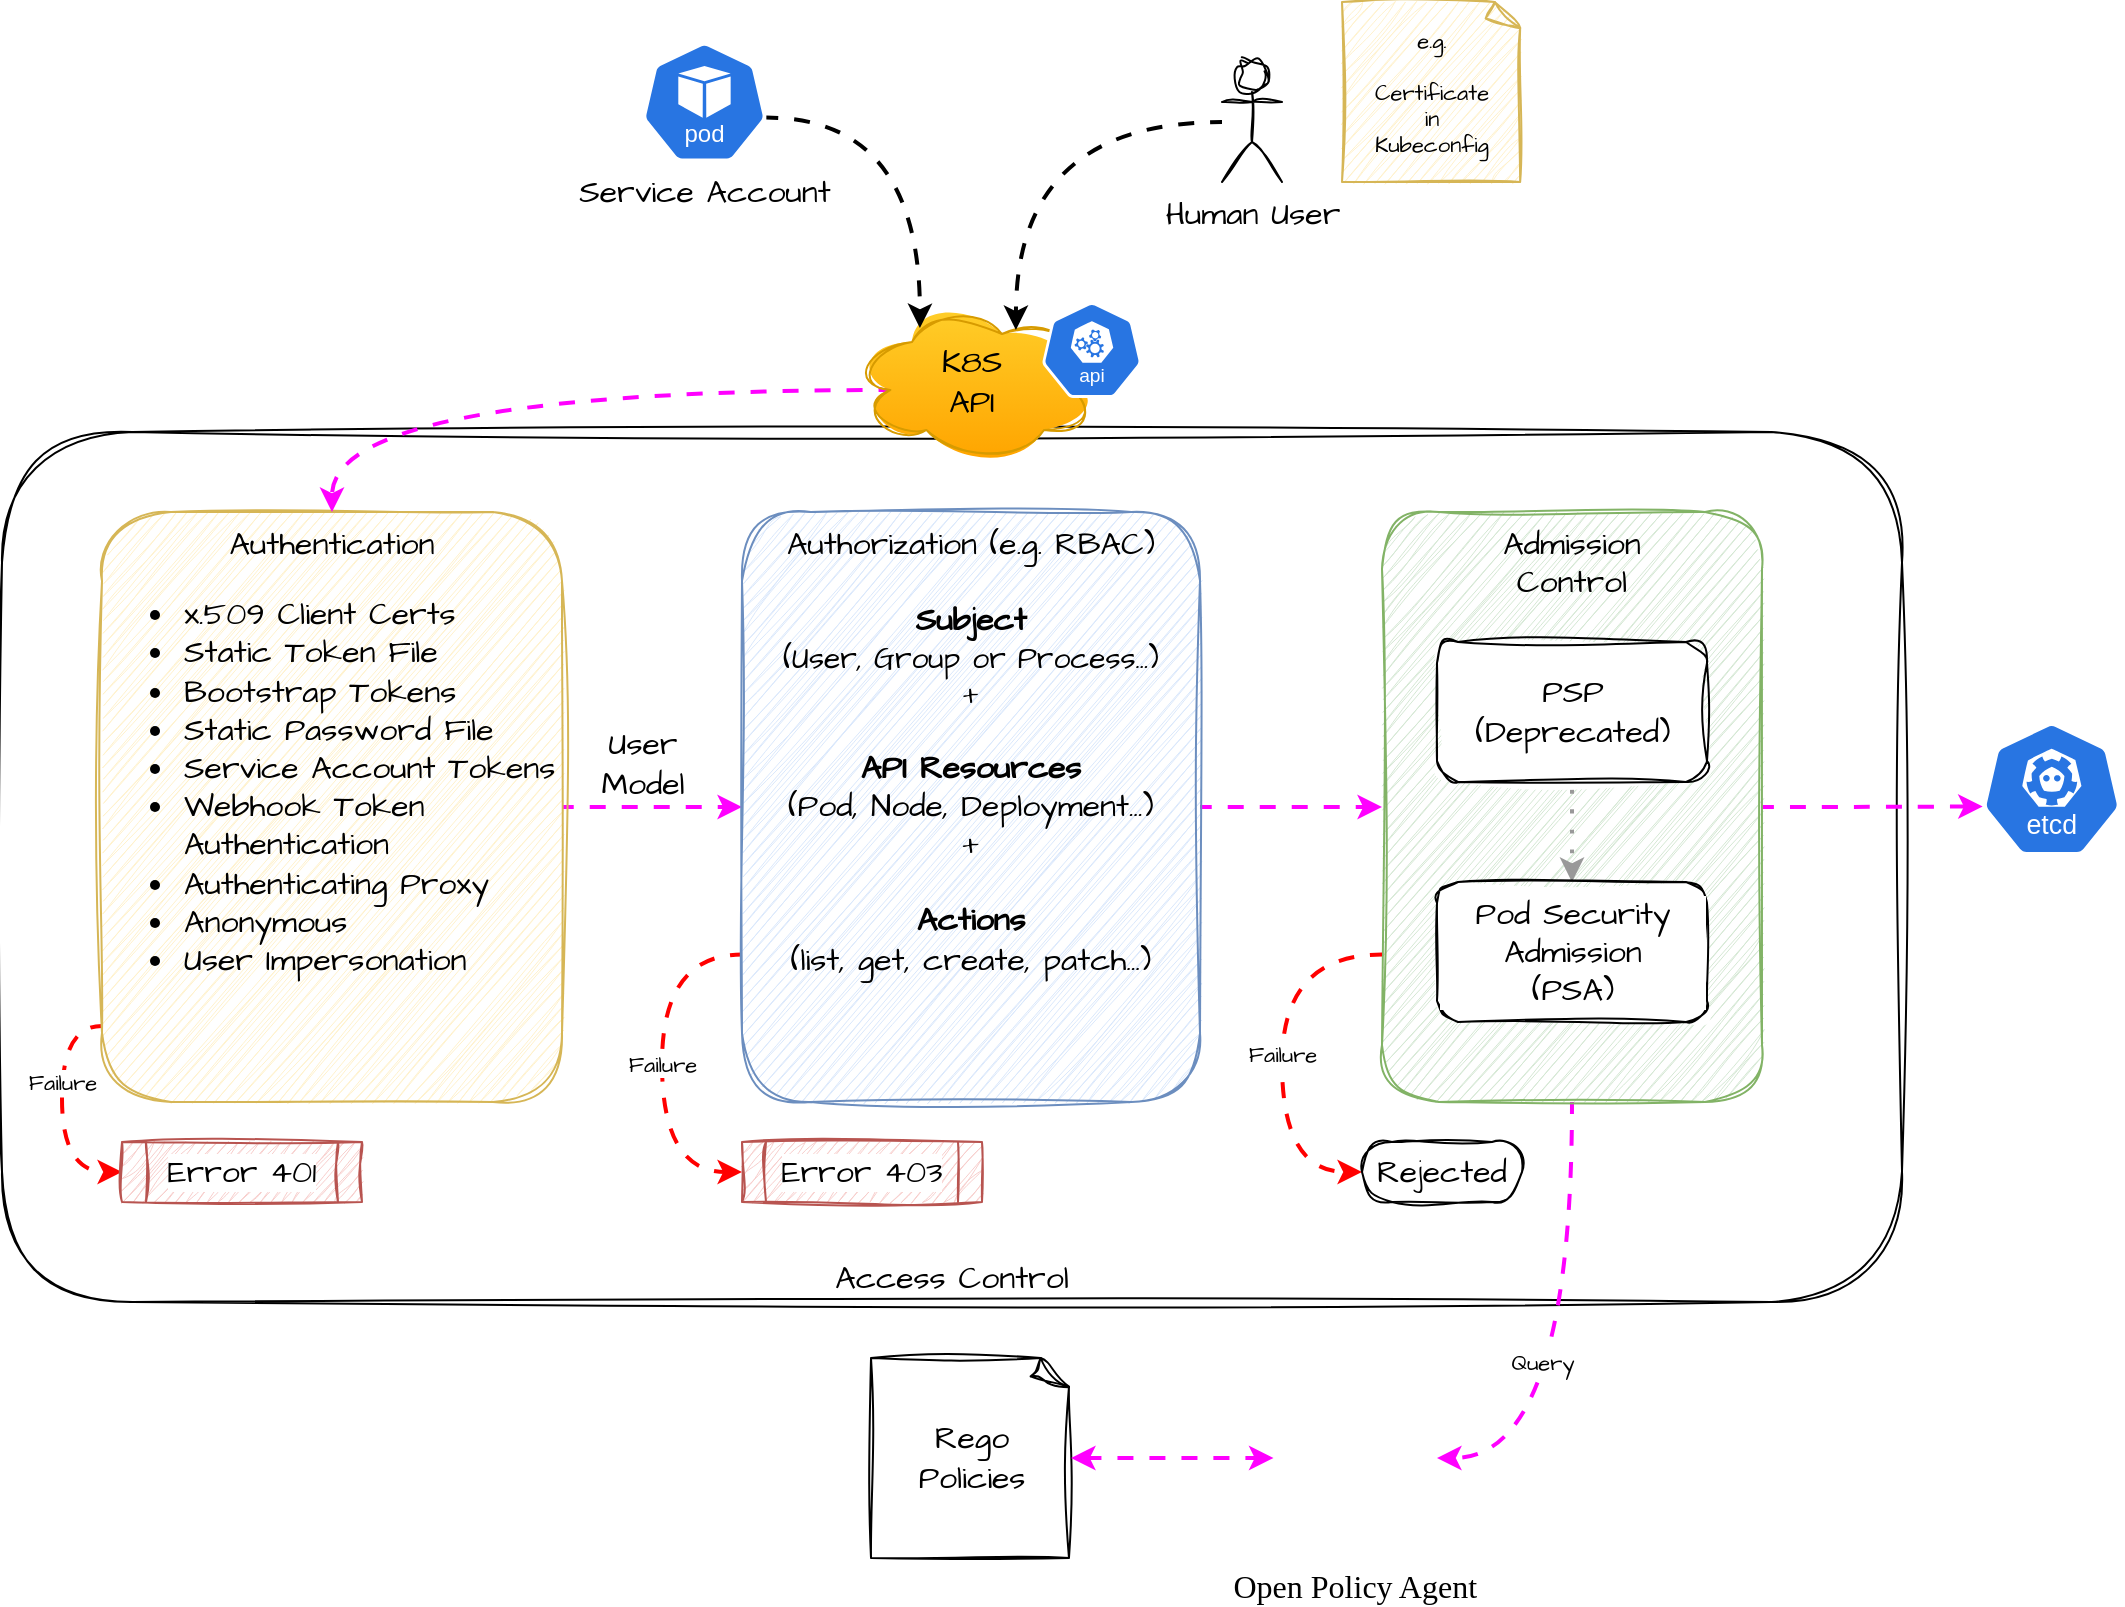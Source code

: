 <mxfile version="24.2.5" type="device">
  <diagram name="Page-1" id="8dl3DKZyjdpJ0TNHHw6Z">
    <mxGraphModel dx="2074" dy="868" grid="1" gridSize="10" guides="1" tooltips="1" connect="1" arrows="1" fold="1" page="1" pageScale="1" pageWidth="850" pageHeight="1100" math="0" shadow="0">
      <root>
        <mxCell id="0" />
        <mxCell id="1" parent="0" />
        <mxCell id="a2yFGxT0MX_JKMXEXwrU-6" value="Access Control" style="rounded=1;whiteSpace=wrap;html=1;sketch=1;hachureGap=4;jiggle=2;curveFitting=1;fontFamily=Architects Daughter;fontSource=https%3A%2F%2Ffonts.googleapis.com%2Fcss%3Ffamily%3DArchitects%2BDaughter;fontSize=16;verticalAlign=bottom;" parent="1" vertex="1">
          <mxGeometry x="-50" y="315" width="950" height="435" as="geometry" />
        </mxCell>
        <mxCell id="a2yFGxT0MX_JKMXEXwrU-13" value="User&lt;div&gt;Model&lt;/div&gt;" style="edgeStyle=orthogonalEdgeStyle;rounded=0;hachureGap=4;orthogonalLoop=1;jettySize=auto;html=1;exitX=1;exitY=0.5;exitDx=0;exitDy=0;strokeColor=#FF00FF;strokeWidth=2;align=center;verticalAlign=middle;fontFamily=Architects Daughter;fontSource=https%3A%2F%2Ffonts.googleapis.com%2Fcss%3Ffamily%3DArchitects%2BDaughter;fontSize=16;fontColor=default;labelBackgroundColor=default;endArrow=classic;flowAnimation=1;" parent="1" source="a2yFGxT0MX_JKMXEXwrU-1" target="a2yFGxT0MX_JKMXEXwrU-2" edge="1">
          <mxGeometry x="-0.111" y="23" relative="1" as="geometry">
            <mxPoint y="1" as="offset" />
          </mxGeometry>
        </mxCell>
        <mxCell id="a2yFGxT0MX_JKMXEXwrU-18" value="Failure" style="edgeStyle=orthogonalEdgeStyle;rounded=0;hachureGap=4;orthogonalLoop=1;jettySize=auto;html=1;exitX=0;exitY=0.871;exitDx=0;exitDy=0;entryX=0;entryY=0.5;entryDx=0;entryDy=0;strokeColor=#FF0000;strokeWidth=2;align=center;verticalAlign=middle;fontFamily=Architects Daughter;fontSource=https%3A%2F%2Ffonts.googleapis.com%2Fcss%3Ffamily%3DArchitects%2BDaughter;fontSize=11;fontColor=default;labelBackgroundColor=default;endArrow=classic;flowAnimation=1;curved=1;exitPerimeter=0;" parent="1" source="a2yFGxT0MX_JKMXEXwrU-1" target="a2yFGxT0MX_JKMXEXwrU-16" edge="1">
          <mxGeometry x="-0.218" relative="1" as="geometry">
            <mxPoint as="offset" />
          </mxGeometry>
        </mxCell>
        <mxCell id="a2yFGxT0MX_JKMXEXwrU-1" value="Authentication&lt;br&gt;&lt;div&gt;&lt;ul&gt;&lt;li style=&quot;text-align: left;&quot;&gt;x.509 Client Certs&lt;/li&gt;&lt;li style=&quot;text-align: left;&quot;&gt;Static Token File&lt;/li&gt;&lt;li style=&quot;text-align: left;&quot;&gt;Bootstrap Tokens&lt;/li&gt;&lt;li style=&quot;text-align: left;&quot;&gt;Static Password File&lt;/li&gt;&lt;li style=&quot;text-align: left;&quot;&gt;Service Account Tokens&lt;/li&gt;&lt;li style=&quot;text-align: left;&quot;&gt;Webhook Token Authentication&lt;/li&gt;&lt;li style=&quot;text-align: left;&quot;&gt;Authenticating Proxy&lt;/li&gt;&lt;li style=&quot;text-align: left;&quot;&gt;Anonymous&lt;/li&gt;&lt;li style=&quot;text-align: left;&quot;&gt;User Impersonation&lt;/li&gt;&lt;/ul&gt;&lt;/div&gt;" style="rounded=1;whiteSpace=wrap;html=1;sketch=1;hachureGap=4;jiggle=2;curveFitting=1;fontFamily=Architects Daughter;fontSource=https%3A%2F%2Ffonts.googleapis.com%2Fcss%3Ffamily%3DArchitects%2BDaughter;fontSize=16;verticalAlign=top;fillColor=#fff2cc;strokeColor=#d6b656;" parent="1" vertex="1">
          <mxGeometry y="355" width="230" height="295" as="geometry" />
        </mxCell>
        <mxCell id="a2yFGxT0MX_JKMXEXwrU-14" style="edgeStyle=orthogonalEdgeStyle;rounded=0;hachureGap=4;orthogonalLoop=1;jettySize=auto;html=1;exitX=1;exitY=0.5;exitDx=0;exitDy=0;entryX=0;entryY=0.5;entryDx=0;entryDy=0;strokeColor=#FF00FF;strokeWidth=2;align=center;verticalAlign=middle;fontFamily=Architects Daughter;fontSource=https%3A%2F%2Ffonts.googleapis.com%2Fcss%3Ffamily%3DArchitects%2BDaughter;fontSize=16;fontColor=default;labelBackgroundColor=default;endArrow=classic;flowAnimation=1;" parent="1" source="a2yFGxT0MX_JKMXEXwrU-2" target="a2yFGxT0MX_JKMXEXwrU-3" edge="1">
          <mxGeometry relative="1" as="geometry" />
        </mxCell>
        <mxCell id="A9WHKj1NaMc6b1rDrTxo-18" value="Failure" style="edgeStyle=orthogonalEdgeStyle;curved=1;rounded=0;hachureGap=4;orthogonalLoop=1;jettySize=auto;html=1;exitX=0;exitY=0.75;exitDx=0;exitDy=0;entryX=0;entryY=0.5;entryDx=0;entryDy=0;strokeColor=#FF0000;strokeWidth=2;align=center;verticalAlign=middle;fontFamily=Architects Daughter;fontSource=https%3A%2F%2Ffonts.googleapis.com%2Fcss%3Ffamily%3DArchitects%2BDaughter;fontSize=11;fontColor=default;labelBackgroundColor=default;endArrow=classic;flowAnimation=1;" parent="1" source="a2yFGxT0MX_JKMXEXwrU-2" target="a2yFGxT0MX_JKMXEXwrU-17" edge="1">
          <mxGeometry relative="1" as="geometry">
            <Array as="points">
              <mxPoint x="280" y="576" />
              <mxPoint x="280" y="685" />
            </Array>
          </mxGeometry>
        </mxCell>
        <mxCell id="a2yFGxT0MX_JKMXEXwrU-2" value="Authorization (e.g. RBAC)&lt;div&gt;&lt;br&gt;&lt;/div&gt;&lt;div&gt;&lt;b&gt;Subject&lt;/b&gt;&lt;/div&gt;&lt;div style=&quot;font-size: 15px;&quot;&gt;&lt;font style=&quot;font-size: 15px;&quot;&gt;(User, Group or Process...)&lt;/font&gt;&lt;/div&gt;&lt;div style=&quot;font-size: 15px;&quot;&gt;+&lt;/div&gt;&lt;div style=&quot;font-size: 15px;&quot;&gt;&lt;br&gt;&lt;/div&gt;&lt;div&gt;&lt;b&gt;API Resources&lt;/b&gt;&lt;/div&gt;&lt;div&gt;(Pod, Node, Deployment...)&lt;/div&gt;&lt;div&gt;+&lt;/div&gt;&lt;div&gt;&lt;br&gt;&lt;/div&gt;&lt;div&gt;&lt;b&gt;Actions&lt;/b&gt;&lt;/div&gt;&lt;div&gt;(list, get, create, patch...)&lt;/div&gt;" style="rounded=1;whiteSpace=wrap;html=1;sketch=1;hachureGap=4;jiggle=2;curveFitting=1;fontFamily=Architects Daughter;fontSource=https%3A%2F%2Ffonts.googleapis.com%2Fcss%3Ffamily%3DArchitects%2BDaughter;fontSize=16;verticalAlign=top;fillColor=#dae8fc;strokeColor=#6c8ebf;" parent="1" vertex="1">
          <mxGeometry x="320" y="355" width="229" height="295" as="geometry" />
        </mxCell>
        <mxCell id="A9WHKj1NaMc6b1rDrTxo-39" value="Query" style="edgeStyle=orthogonalEdgeStyle;curved=1;rounded=0;hachureGap=4;orthogonalLoop=1;jettySize=auto;html=1;exitX=0.5;exitY=1;exitDx=0;exitDy=0;entryX=1;entryY=0.5;entryDx=0;entryDy=0;strokeColor=#FF00FF;strokeWidth=2;align=center;verticalAlign=middle;fontFamily=Architects Daughter;fontSource=https%3A%2F%2Ffonts.googleapis.com%2Fcss%3Ffamily%3DArchitects%2BDaughter;fontSize=11;fontColor=default;labelBackgroundColor=default;endArrow=classic;flowAnimation=1;" parent="1" source="a2yFGxT0MX_JKMXEXwrU-3" target="A9WHKj1NaMc6b1rDrTxo-23" edge="1">
          <mxGeometry x="0.059" y="-15" relative="1" as="geometry">
            <mxPoint x="735" y="790" as="targetPoint" />
            <mxPoint as="offset" />
          </mxGeometry>
        </mxCell>
        <mxCell id="A9WHKj1NaMc6b1rDrTxo-43" style="edgeStyle=orthogonalEdgeStyle;curved=1;rounded=0;hachureGap=4;orthogonalLoop=1;jettySize=auto;html=1;exitX=1;exitY=0.5;exitDx=0;exitDy=0;strokeColor=#FF00FF;strokeWidth=2;align=center;verticalAlign=middle;fontFamily=Architects Daughter;fontSource=https%3A%2F%2Ffonts.googleapis.com%2Fcss%3Ffamily%3DArchitects%2BDaughter;fontSize=11;fontColor=default;labelBackgroundColor=default;endArrow=classic;flowAnimation=1;entryX=0.005;entryY=0.63;entryDx=0;entryDy=0;entryPerimeter=0;" parent="1" source="a2yFGxT0MX_JKMXEXwrU-3" target="A9WHKj1NaMc6b1rDrTxo-44" edge="1">
          <mxGeometry relative="1" as="geometry">
            <mxPoint x="980" y="503" as="targetPoint" />
          </mxGeometry>
        </mxCell>
        <mxCell id="a2yFGxT0MX_JKMXEXwrU-3" value="Admission&lt;div style=&quot;font-size: 16px;&quot;&gt;Control&lt;/div&gt;" style="rounded=1;whiteSpace=wrap;html=1;sketch=1;hachureGap=4;jiggle=2;curveFitting=1;fontFamily=Architects Daughter;fontSource=https%3A%2F%2Ffonts.googleapis.com%2Fcss%3Ffamily%3DArchitects%2BDaughter;fontSize=16;verticalAlign=top;fillColor=#d5e8d4;strokeColor=#82b366;" parent="1" vertex="1">
          <mxGeometry x="640" y="355" width="190" height="295" as="geometry" />
        </mxCell>
        <mxCell id="a2yFGxT0MX_JKMXEXwrU-11" style="edgeStyle=orthogonalEdgeStyle;rounded=0;hachureGap=4;orthogonalLoop=1;jettySize=auto;html=1;exitX=0.16;exitY=0.55;exitDx=0;exitDy=0;exitPerimeter=0;fontFamily=Architects Daughter;fontSource=https%3A%2F%2Ffonts.googleapis.com%2Fcss%3Ffamily%3DArchitects%2BDaughter;flowAnimation=1;strokeWidth=2;strokeColor=#FF00FF;fontSize=16;curved=1;" parent="1" source="a2yFGxT0MX_JKMXEXwrU-4" target="a2yFGxT0MX_JKMXEXwrU-1" edge="1">
          <mxGeometry relative="1" as="geometry" />
        </mxCell>
        <mxCell id="a2yFGxT0MX_JKMXEXwrU-4" value="K8S&lt;div&gt;API&lt;/div&gt;" style="ellipse;shape=cloud;whiteSpace=wrap;html=1;sketch=1;hachureGap=4;jiggle=2;curveFitting=1;fontFamily=Architects Daughter;fontSource=https%3A%2F%2Ffonts.googleapis.com%2Fcss%3Ffamily%3DArchitects%2BDaughter;fontSize=16;fillColor=#ffcd28;gradientColor=#ffa500;strokeColor=#d79b00;" parent="1" vertex="1">
          <mxGeometry x="375" y="250" width="120" height="80" as="geometry" />
        </mxCell>
        <mxCell id="a2yFGxT0MX_JKMXEXwrU-16" value="Error 401" style="shape=process;whiteSpace=wrap;html=1;backgroundOutline=1;sketch=1;hachureGap=4;jiggle=2;curveFitting=1;fontFamily=Architects Daughter;fontSource=https%3A%2F%2Ffonts.googleapis.com%2Fcss%3Ffamily%3DArchitects%2BDaughter;fontSize=16;labelBackgroundColor=default;fillColor=#f8cecc;strokeColor=#b85450;" parent="1" vertex="1">
          <mxGeometry x="10" y="670" width="120" height="30" as="geometry" />
        </mxCell>
        <mxCell id="a2yFGxT0MX_JKMXEXwrU-17" value="Error 403" style="shape=process;whiteSpace=wrap;html=1;backgroundOutline=1;sketch=1;hachureGap=4;jiggle=2;curveFitting=1;fontFamily=Architects Daughter;fontSource=https%3A%2F%2Ffonts.googleapis.com%2Fcss%3Ffamily%3DArchitects%2BDaughter;fontSize=16;labelBackgroundColor=default;fillColor=#f8cecc;strokeColor=#b85450;" parent="1" vertex="1">
          <mxGeometry x="320" y="670" width="120" height="30" as="geometry" />
        </mxCell>
        <mxCell id="a2yFGxT0MX_JKMXEXwrU-20" style="edgeStyle=orthogonalEdgeStyle;curved=1;rounded=0;hachureGap=4;orthogonalLoop=1;jettySize=auto;html=1;exitX=0.5;exitY=1;exitDx=0;exitDy=0;strokeColor=#FF0000;strokeWidth=2;align=center;verticalAlign=middle;fontFamily=Architects Daughter;fontSource=https%3A%2F%2Ffonts.googleapis.com%2Fcss%3Ffamily%3DArchitects%2BDaughter;fontSize=11;fontColor=default;labelBackgroundColor=default;endArrow=classic;flowAnimation=1;" parent="1" edge="1">
          <mxGeometry relative="1" as="geometry">
            <mxPoint x="436" y="760" as="sourcePoint" />
            <mxPoint x="436" y="760" as="targetPoint" />
          </mxGeometry>
        </mxCell>
        <mxCell id="A9WHKj1NaMc6b1rDrTxo-1" value="Human User" style="shape=umlActor;verticalLabelPosition=bottom;verticalAlign=top;html=1;outlineConnect=0;sketch=1;hachureGap=4;jiggle=2;curveFitting=1;fontFamily=Architects Daughter;fontSource=https%3A%2F%2Ffonts.googleapis.com%2Fcss%3Ffamily%3DArchitects%2BDaughter;fontSize=16;" parent="1" vertex="1">
          <mxGeometry x="560" y="130" width="30" height="60" as="geometry" />
        </mxCell>
        <mxCell id="A9WHKj1NaMc6b1rDrTxo-2" value="" style="aspect=fixed;sketch=0;html=1;dashed=0;whitespace=wrap;fillColor=#2875E2;strokeColor=#ffffff;points=[[0.005,0.63,0],[0.1,0.2,0],[0.9,0.2,0],[0.5,0,0],[0.995,0.63,0],[0.72,0.99,0],[0.5,1,0],[0.28,0.99,0]];shape=mxgraph.kubernetes.icon2;kubernetesLabel=1;prIcon=pod;hachureGap=4;jiggle=2;curveFitting=1;fontFamily=Architects Daughter;fontSource=https%3A%2F%2Ffonts.googleapis.com%2Fcss%3Ffamily%3DArchitects%2BDaughter;" parent="1" vertex="1">
          <mxGeometry x="269.99" y="120" width="62.5" height="60" as="geometry" />
        </mxCell>
        <mxCell id="A9WHKj1NaMc6b1rDrTxo-3" value="Service Account" style="text;html=1;align=center;verticalAlign=middle;whiteSpace=wrap;rounded=0;fontFamily=Architects Daughter;fontSource=https%3A%2F%2Ffonts.googleapis.com%2Fcss%3Ffamily%3DArchitects%2BDaughter;fontSize=16;" parent="1" vertex="1">
          <mxGeometry x="230.62" y="180" width="141.25" height="30" as="geometry" />
        </mxCell>
        <mxCell id="A9WHKj1NaMc6b1rDrTxo-4" style="edgeStyle=orthogonalEdgeStyle;rounded=0;hachureGap=4;orthogonalLoop=1;jettySize=auto;html=1;exitX=0.995;exitY=0.63;exitDx=0;exitDy=0;entryX=0.283;entryY=0.163;entryDx=0;entryDy=0;entryPerimeter=0;fontFamily=Architects Daughter;fontSource=https%3A%2F%2Ffonts.googleapis.com%2Fcss%3Ffamily%3DArchitects%2BDaughter;flowAnimation=1;strokeWidth=2;exitPerimeter=0;curved=1;" parent="1" source="A9WHKj1NaMc6b1rDrTxo-2" target="a2yFGxT0MX_JKMXEXwrU-4" edge="1">
          <mxGeometry relative="1" as="geometry" />
        </mxCell>
        <mxCell id="A9WHKj1NaMc6b1rDrTxo-5" style="edgeStyle=orthogonalEdgeStyle;rounded=0;hachureGap=4;orthogonalLoop=1;jettySize=auto;html=1;entryX=0.683;entryY=0.175;entryDx=0;entryDy=0;entryPerimeter=0;strokeColor=default;strokeWidth=2;align=center;verticalAlign=middle;fontFamily=Architects Daughter;fontSource=https%3A%2F%2Ffonts.googleapis.com%2Fcss%3Ffamily%3DArchitects%2BDaughter;fontSize=11;fontColor=default;labelBackgroundColor=default;endArrow=classic;flowAnimation=1;curved=1;" parent="1" source="A9WHKj1NaMc6b1rDrTxo-1" target="a2yFGxT0MX_JKMXEXwrU-4" edge="1">
          <mxGeometry relative="1" as="geometry" />
        </mxCell>
        <mxCell id="A9WHKj1NaMc6b1rDrTxo-9" value="" style="aspect=fixed;sketch=0;html=1;dashed=0;whitespace=wrap;fillColor=#2875E2;strokeColor=#ffffff;points=[[0.005,0.63,0],[0.1,0.2,0],[0.9,0.2,0],[0.5,0,0],[0.995,0.63,0],[0.72,0.99,0],[0.5,1,0],[0.28,0.99,0]];shape=mxgraph.kubernetes.icon2;kubernetesLabel=1;prIcon=api;hachureGap=4;jiggle=2;curveFitting=1;fontFamily=Architects Daughter;fontSource=https%3A%2F%2Ffonts.googleapis.com%2Fcss%3Ffamily%3DArchitects%2BDaughter;fontSize=11;fontColor=default;labelBackgroundColor=default;" parent="1" vertex="1">
          <mxGeometry x="470" y="250" width="50" height="48" as="geometry" />
        </mxCell>
        <mxCell id="A9WHKj1NaMc6b1rDrTxo-10" value="&lt;div&gt;e.g.&lt;/div&gt;&lt;div&gt;&lt;br&gt;&lt;/div&gt;&lt;div&gt;Certificate&lt;br&gt;in&lt;div&gt;Kubeconfig&lt;/div&gt;&lt;/div&gt;" style="whiteSpace=wrap;html=1;shape=mxgraph.basic.document;sketch=1;hachureGap=4;jiggle=2;curveFitting=1;fontFamily=Architects Daughter;fontSource=https%3A%2F%2Ffonts.googleapis.com%2Fcss%3Ffamily%3DArchitects%2BDaughter;fontSize=11;labelBackgroundColor=none;fillColor=#fff2cc;strokeColor=#d6b656;" parent="1" vertex="1">
          <mxGeometry x="620" y="100" width="90" height="90" as="geometry" />
        </mxCell>
        <mxCell id="A9WHKj1NaMc6b1rDrTxo-21" style="edgeStyle=orthogonalEdgeStyle;curved=1;rounded=0;hachureGap=4;orthogonalLoop=1;jettySize=auto;html=1;exitX=0.5;exitY=1;exitDx=0;exitDy=0;entryX=0.5;entryY=0;entryDx=0;entryDy=0;strokeColor=#999999;strokeWidth=2;align=center;verticalAlign=middle;fontFamily=Architects Daughter;fontSource=https%3A%2F%2Ffonts.googleapis.com%2Fcss%3Ffamily%3DArchitects%2BDaughter;fontSize=16;fontColor=default;labelBackgroundColor=default;endArrow=classic;flowAnimation=1;dashed=1;dashPattern=1 4;" parent="1" source="A9WHKj1NaMc6b1rDrTxo-19" target="A9WHKj1NaMc6b1rDrTxo-20" edge="1">
          <mxGeometry relative="1" as="geometry" />
        </mxCell>
        <mxCell id="A9WHKj1NaMc6b1rDrTxo-19" value="PSP&lt;div style=&quot;font-size: 16px;&quot;&gt;(Deprecated)&lt;/div&gt;" style="rounded=1;whiteSpace=wrap;html=1;sketch=1;hachureGap=4;jiggle=2;curveFitting=1;fontFamily=Architects Daughter;fontSource=https%3A%2F%2Ffonts.googleapis.com%2Fcss%3Ffamily%3DArchitects%2BDaughter;fontSize=16;fontColor=default;labelBackgroundColor=default;" parent="1" vertex="1">
          <mxGeometry x="667.5" y="420" width="135" height="70" as="geometry" />
        </mxCell>
        <mxCell id="A9WHKj1NaMc6b1rDrTxo-20" value="Pod Security Admission&lt;div style=&quot;font-size: 16px;&quot;&gt;(PSA)&lt;/div&gt;" style="rounded=1;whiteSpace=wrap;html=1;sketch=1;hachureGap=4;jiggle=2;curveFitting=1;fontFamily=Architects Daughter;fontSource=https%3A%2F%2Ffonts.googleapis.com%2Fcss%3Ffamily%3DArchitects%2BDaughter;fontSize=16;fontColor=default;labelBackgroundColor=default;" parent="1" vertex="1">
          <mxGeometry x="667.5" y="540" width="135" height="70" as="geometry" />
        </mxCell>
        <mxCell id="A9WHKj1NaMc6b1rDrTxo-23" value="Open Policy Agent" style="shape=image;verticalLabelPosition=bottom;labelBackgroundColor=default;verticalAlign=top;aspect=fixed;imageAspect=0;image=https://static-00.iconduck.com/assets.00/opa-color-icon-436x512-k1koe8mi.png;fontFamily=Gloria Hallelujah;fontSource=https%3A%2F%2Ffonts.googleapis.com%2Fcss%3Ffamily%3DGloria%2BHallelujah;fontSize=16;" parent="1" vertex="1">
          <mxGeometry x="585.75" y="780" width="81.75" height="96" as="geometry" />
        </mxCell>
        <mxCell id="A9WHKj1NaMc6b1rDrTxo-41" value="Rego&lt;div style=&quot;font-size: 16px;&quot;&gt;Policies&lt;/div&gt;" style="whiteSpace=wrap;html=1;shape=mxgraph.basic.document;sketch=1;hachureGap=4;jiggle=2;curveFitting=1;fontFamily=Architects Daughter;fontSource=https%3A%2F%2Ffonts.googleapis.com%2Fcss%3Ffamily%3DArchitects%2BDaughter;fontSize=16;fontColor=default;labelBackgroundColor=default;" parent="1" vertex="1">
          <mxGeometry x="384.5" y="778" width="100" height="100" as="geometry" />
        </mxCell>
        <mxCell id="A9WHKj1NaMc6b1rDrTxo-42" style="edgeStyle=orthogonalEdgeStyle;curved=1;rounded=0;hachureGap=4;orthogonalLoop=1;jettySize=auto;html=1;exitX=0;exitY=0.5;exitDx=0;exitDy=0;entryX=1;entryY=0.5;entryDx=0;entryDy=0;entryPerimeter=0;strokeColor=#FF00FF;strokeWidth=2;align=center;verticalAlign=middle;fontFamily=Architects Daughter;fontSource=https%3A%2F%2Ffonts.googleapis.com%2Fcss%3Ffamily%3DArchitects%2BDaughter;fontSize=11;fontColor=default;labelBackgroundColor=default;endArrow=classic;flowAnimation=1;startArrow=classic;startFill=1;" parent="1" source="A9WHKj1NaMc6b1rDrTxo-23" target="A9WHKj1NaMc6b1rDrTxo-41" edge="1">
          <mxGeometry relative="1" as="geometry" />
        </mxCell>
        <mxCell id="A9WHKj1NaMc6b1rDrTxo-44" value="" style="aspect=fixed;sketch=0;html=1;dashed=0;whitespace=wrap;fillColor=#2875E2;strokeColor=#ffffff;points=[[0.005,0.63,0],[0.1,0.2,0],[0.9,0.2,0],[0.5,0,0],[0.995,0.63,0],[0.72,0.99,0],[0.5,1,0],[0.28,0.99,0]];shape=mxgraph.kubernetes.icon2;kubernetesLabel=1;prIcon=etcd;hachureGap=4;jiggle=2;curveFitting=1;fontFamily=Architects Daughter;fontSource=https%3A%2F%2Ffonts.googleapis.com%2Fcss%3Ffamily%3DArchitects%2BDaughter;fontSize=11;fontColor=default;labelBackgroundColor=default;" parent="1" vertex="1">
          <mxGeometry x="940" y="460" width="69.79" height="67" as="geometry" />
        </mxCell>
        <mxCell id="A9WHKj1NaMc6b1rDrTxo-45" value="Failure" style="edgeStyle=orthogonalEdgeStyle;curved=1;rounded=0;hachureGap=4;orthogonalLoop=1;jettySize=auto;html=1;exitX=0;exitY=0.75;exitDx=0;exitDy=0;strokeColor=#FF0000;strokeWidth=2;align=center;verticalAlign=middle;fontFamily=Architects Daughter;fontSource=https%3A%2F%2Ffonts.googleapis.com%2Fcss%3Ffamily%3DArchitects%2BDaughter;fontSize=11;fontColor=default;labelBackgroundColor=default;endArrow=classic;flowAnimation=1;entryX=0;entryY=0.5;entryDx=0;entryDy=0;" parent="1" source="a2yFGxT0MX_JKMXEXwrU-3" target="A9WHKj1NaMc6b1rDrTxo-48" edge="1">
          <mxGeometry relative="1" as="geometry">
            <mxPoint x="640" y="591" as="sourcePoint" />
            <mxPoint x="640" y="700" as="targetPoint" />
            <Array as="points">
              <mxPoint x="590" y="576" />
              <mxPoint x="590" y="685" />
            </Array>
          </mxGeometry>
        </mxCell>
        <mxCell id="A9WHKj1NaMc6b1rDrTxo-48" value="Rejected" style="rounded=1;whiteSpace=wrap;html=1;sketch=1;hachureGap=4;jiggle=2;curveFitting=1;fontFamily=Architects Daughter;fontSource=https%3A%2F%2Ffonts.googleapis.com%2Fcss%3Ffamily%3DArchitects%2BDaughter;fontSize=16;fontColor=default;labelBackgroundColor=default;arcSize=50;" parent="1" vertex="1">
          <mxGeometry x="630" y="670" width="80" height="30" as="geometry" />
        </mxCell>
      </root>
    </mxGraphModel>
  </diagram>
</mxfile>
